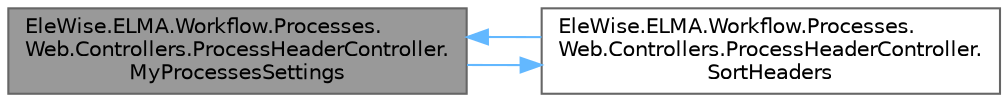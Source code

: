 digraph "EleWise.ELMA.Workflow.Processes.Web.Controllers.ProcessHeaderController.MyProcessesSettings"
{
 // LATEX_PDF_SIZE
  bgcolor="transparent";
  edge [fontname=Helvetica,fontsize=10,labelfontname=Helvetica,labelfontsize=10];
  node [fontname=Helvetica,fontsize=10,shape=box,height=0.2,width=0.4];
  rankdir="LR";
  Node1 [id="Node000001",label="EleWise.ELMA.Workflow.Processes.\lWeb.Controllers.ProcessHeaderController.\lMyProcessesSettings",height=0.2,width=0.4,color="gray40", fillcolor="grey60", style="filled", fontcolor="black",tooltip="Страница настроек отображения \"Мои процессы\"."];
  Node1 -> Node2 [id="edge1_Node000001_Node000002",color="steelblue1",style="solid",tooltip=" "];
  Node2 [id="Node000002",label="EleWise.ELMA.Workflow.Processes.\lWeb.Controllers.ProcessHeaderController.\lSortHeaders",height=0.2,width=0.4,color="grey40", fillcolor="white", style="filled",URL="$class_ele_wise_1_1_e_l_m_a_1_1_workflow_1_1_processes_1_1_web_1_1_controllers_1_1_process_header_controller.html#af4604d1765e5463d284e02188a28bdd8",tooltip="Сортировка заголовков процесса исходя из настроек пользователя"];
  Node2 -> Node1 [id="edge2_Node000002_Node000001",color="steelblue1",style="solid",tooltip=" "];
}
